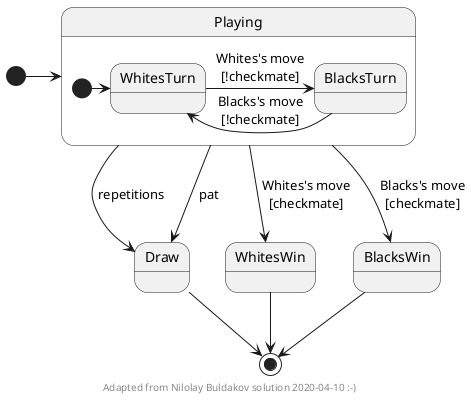 @startuml

'-----------------------------------
' UML patterns illustrated
' JMB 2014
' 2020 version, in English from IU class
' Adapted from Nikolay Buldakov
'-----------------------------------

[*] -> Nominal
state Nominal as "Playing" {
[*] -> WhitesTurn
WhitesTurn -> BlacksTurn : Whites's move\n[!checkmate]
BlacksTurn -> WhitesTurn : Blacks's move\n[!checkmate]
}
Nominal --> Draw  : repetitions
Nominal --> Draw  : pat
Nominal --> WhitesWin : Whites's move\n[checkmate]
Nominal --> BlacksWin : Blacks's move\n[checkmate]
WhitesWin --> [*]
BlacksWin --> [*]
Draw --> [*]

center footer Adapted from Nilolay Buldakov solution 2020-04-10 :-)

@enduml
